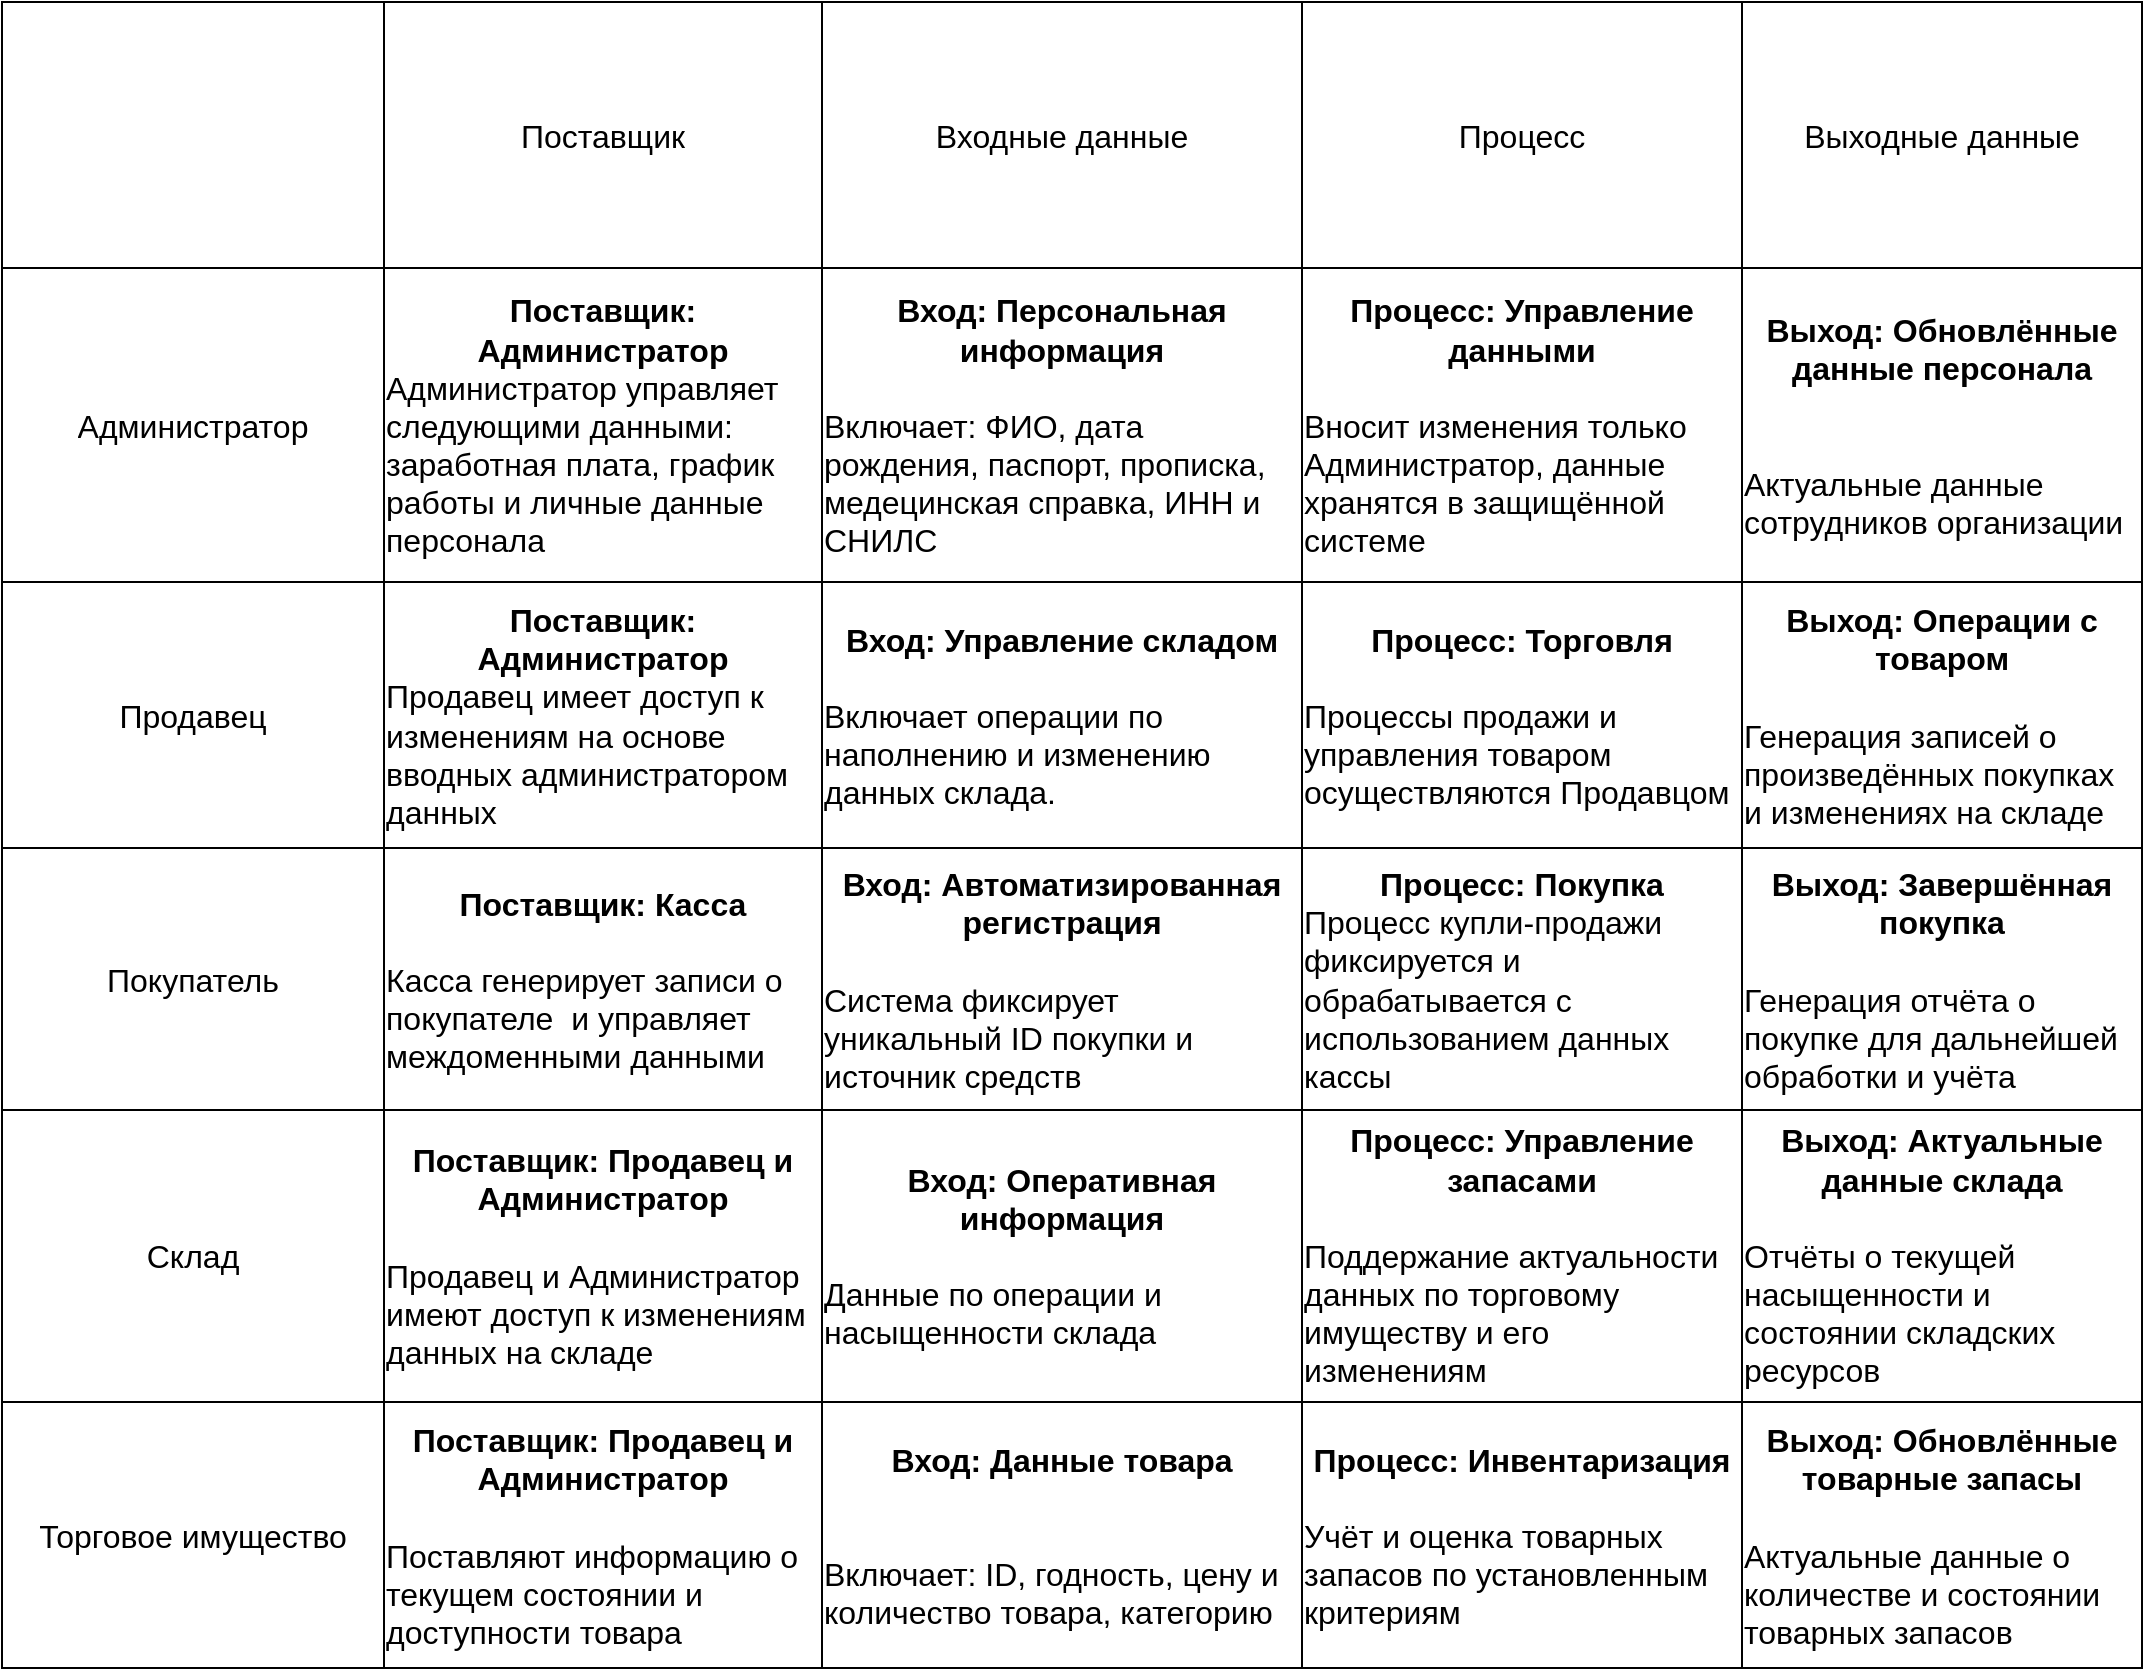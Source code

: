 <mxfile version="24.7.17">
  <diagram id="wFE0QG_FPsp0jaGvCLVb" name="Page-1">
    <mxGraphModel dx="1221" dy="717" grid="1" gridSize="10" guides="1" tooltips="1" connect="1" arrows="1" fold="1" page="1" pageScale="1" pageWidth="850" pageHeight="1100" math="0" shadow="0">
      <root>
        <mxCell id="0" />
        <mxCell id="1" parent="0" />
        <mxCell id="4NibfiNw-G-Ft9XOxcHJ-1" value="" style="shape=table;startSize=0;container=1;collapsible=0;childLayout=tableLayout;fontSize=16;" vertex="1" parent="1">
          <mxGeometry x="30" y="40" width="1070" height="833" as="geometry" />
        </mxCell>
        <mxCell id="4NibfiNw-G-Ft9XOxcHJ-2" value="" style="shape=tableRow;horizontal=0;startSize=0;swimlaneHead=0;swimlaneBody=0;strokeColor=inherit;top=0;left=0;bottom=0;right=0;collapsible=0;dropTarget=0;fillColor=none;points=[[0,0.5],[1,0.5]];portConstraint=eastwest;fontSize=16;" vertex="1" parent="4NibfiNw-G-Ft9XOxcHJ-1">
          <mxGeometry width="1070" height="133" as="geometry" />
        </mxCell>
        <mxCell id="4NibfiNw-G-Ft9XOxcHJ-3" value="" style="shape=partialRectangle;html=1;whiteSpace=wrap;connectable=0;strokeColor=inherit;overflow=hidden;fillColor=none;top=0;left=0;bottom=0;right=0;pointerEvents=1;fontSize=16;" vertex="1" parent="4NibfiNw-G-Ft9XOxcHJ-2">
          <mxGeometry width="191" height="133" as="geometry">
            <mxRectangle width="191" height="133" as="alternateBounds" />
          </mxGeometry>
        </mxCell>
        <mxCell id="4NibfiNw-G-Ft9XOxcHJ-4" value="Поставщик" style="shape=partialRectangle;html=1;whiteSpace=wrap;connectable=0;strokeColor=inherit;overflow=hidden;fillColor=none;top=0;left=0;bottom=0;right=0;pointerEvents=1;fontSize=16;" vertex="1" parent="4NibfiNw-G-Ft9XOxcHJ-2">
          <mxGeometry x="191" width="219" height="133" as="geometry">
            <mxRectangle width="219" height="133" as="alternateBounds" />
          </mxGeometry>
        </mxCell>
        <mxCell id="4NibfiNw-G-Ft9XOxcHJ-5" value="Входные данные" style="shape=partialRectangle;html=1;whiteSpace=wrap;connectable=0;strokeColor=inherit;overflow=hidden;fillColor=none;top=0;left=0;bottom=0;right=0;pointerEvents=1;fontSize=16;" vertex="1" parent="4NibfiNw-G-Ft9XOxcHJ-2">
          <mxGeometry x="410" width="240" height="133" as="geometry">
            <mxRectangle width="240" height="133" as="alternateBounds" />
          </mxGeometry>
        </mxCell>
        <mxCell id="4NibfiNw-G-Ft9XOxcHJ-22" value="Процесс" style="shape=partialRectangle;html=1;whiteSpace=wrap;connectable=0;strokeColor=inherit;overflow=hidden;fillColor=none;top=0;left=0;bottom=0;right=0;pointerEvents=1;fontSize=16;" vertex="1" parent="4NibfiNw-G-Ft9XOxcHJ-2">
          <mxGeometry x="650" width="220" height="133" as="geometry">
            <mxRectangle width="220" height="133" as="alternateBounds" />
          </mxGeometry>
        </mxCell>
        <mxCell id="4NibfiNw-G-Ft9XOxcHJ-32" value="Выходные данные" style="shape=partialRectangle;html=1;whiteSpace=wrap;connectable=0;strokeColor=inherit;overflow=hidden;fillColor=none;top=0;left=0;bottom=0;right=0;pointerEvents=1;fontSize=16;" vertex="1" parent="4NibfiNw-G-Ft9XOxcHJ-2">
          <mxGeometry x="870" width="200" height="133" as="geometry">
            <mxRectangle width="200" height="133" as="alternateBounds" />
          </mxGeometry>
        </mxCell>
        <mxCell id="4NibfiNw-G-Ft9XOxcHJ-6" value="" style="shape=tableRow;horizontal=0;startSize=0;swimlaneHead=0;swimlaneBody=0;strokeColor=inherit;top=0;left=0;bottom=0;right=0;collapsible=0;dropTarget=0;fillColor=none;points=[[0,0.5],[1,0.5]];portConstraint=eastwest;fontSize=16;" vertex="1" parent="4NibfiNw-G-Ft9XOxcHJ-1">
          <mxGeometry y="133" width="1070" height="157" as="geometry" />
        </mxCell>
        <mxCell id="4NibfiNw-G-Ft9XOxcHJ-7" value="Администратор" style="shape=partialRectangle;html=1;whiteSpace=wrap;connectable=0;strokeColor=inherit;overflow=hidden;fillColor=none;top=0;left=0;bottom=0;right=0;pointerEvents=1;fontSize=16;" vertex="1" parent="4NibfiNw-G-Ft9XOxcHJ-6">
          <mxGeometry width="191" height="157" as="geometry">
            <mxRectangle width="191" height="157" as="alternateBounds" />
          </mxGeometry>
        </mxCell>
        <mxCell id="4NibfiNw-G-Ft9XOxcHJ-8" value="&lt;b&gt;Поставщик: Администратор&lt;/b&gt;&lt;br&gt;&lt;div style=&quot;text-align: left;&quot;&gt;&lt;span style=&quot;background-color: initial;&quot;&gt;Администратор управляет следующими данными: заработная плата, график работы и личные данные персонала&lt;/span&gt;&lt;/div&gt;" style="shape=partialRectangle;html=1;whiteSpace=wrap;connectable=0;strokeColor=inherit;overflow=hidden;fillColor=none;top=0;left=0;bottom=0;right=0;pointerEvents=1;fontSize=16;" vertex="1" parent="4NibfiNw-G-Ft9XOxcHJ-6">
          <mxGeometry x="191" width="219" height="157" as="geometry">
            <mxRectangle width="219" height="157" as="alternateBounds" />
          </mxGeometry>
        </mxCell>
        <mxCell id="4NibfiNw-G-Ft9XOxcHJ-9" value="&lt;b&gt;Вход: Персональная информация&lt;br&gt;&lt;/b&gt;&lt;br&gt;&lt;div style=&quot;text-align: left;&quot;&gt;&lt;span style=&quot;background-color: initial;&quot;&gt;Включает: ФИО, дата рождения, паспорт, прописка, медецинская справка, ИНН и СНИЛС&lt;/span&gt;&lt;/div&gt;" style="shape=partialRectangle;html=1;whiteSpace=wrap;connectable=0;strokeColor=inherit;overflow=hidden;fillColor=none;top=0;left=0;bottom=0;right=0;pointerEvents=1;fontSize=16;" vertex="1" parent="4NibfiNw-G-Ft9XOxcHJ-6">
          <mxGeometry x="410" width="240" height="157" as="geometry">
            <mxRectangle width="240" height="157" as="alternateBounds" />
          </mxGeometry>
        </mxCell>
        <mxCell id="4NibfiNw-G-Ft9XOxcHJ-23" value="&lt;b&gt;Процесс: Управление данными&lt;br&gt;&lt;/b&gt;&lt;br&gt;&lt;div style=&quot;text-align: left;&quot;&gt;&lt;span style=&quot;background-color: initial;&quot;&gt;Вносит изменения только Администратор, данные хранятся в защищённой системе&lt;/span&gt;&lt;/div&gt;" style="shape=partialRectangle;html=1;whiteSpace=wrap;connectable=0;strokeColor=inherit;overflow=hidden;fillColor=none;top=0;left=0;bottom=0;right=0;pointerEvents=1;fontSize=16;" vertex="1" parent="4NibfiNw-G-Ft9XOxcHJ-6">
          <mxGeometry x="650" width="220" height="157" as="geometry">
            <mxRectangle width="220" height="157" as="alternateBounds" />
          </mxGeometry>
        </mxCell>
        <mxCell id="4NibfiNw-G-Ft9XOxcHJ-33" value="&lt;b&gt;Выход: Обновлённые данные персонала&lt;br&gt;&lt;/b&gt;&lt;br&gt;&lt;br&gt;&lt;div style=&quot;text-align: left;&quot;&gt;&lt;span style=&quot;background-color: initial;&quot;&gt;Актуальные данные сотрудников организации&lt;/span&gt;&lt;/div&gt;" style="shape=partialRectangle;html=1;whiteSpace=wrap;connectable=0;strokeColor=inherit;overflow=hidden;fillColor=none;top=0;left=0;bottom=0;right=0;pointerEvents=1;fontSize=16;" vertex="1" parent="4NibfiNw-G-Ft9XOxcHJ-6">
          <mxGeometry x="870" width="200" height="157" as="geometry">
            <mxRectangle width="200" height="157" as="alternateBounds" />
          </mxGeometry>
        </mxCell>
        <mxCell id="4NibfiNw-G-Ft9XOxcHJ-10" value="" style="shape=tableRow;horizontal=0;startSize=0;swimlaneHead=0;swimlaneBody=0;strokeColor=inherit;top=0;left=0;bottom=0;right=0;collapsible=0;dropTarget=0;fillColor=none;points=[[0,0.5],[1,0.5]];portConstraint=eastwest;fontSize=16;" vertex="1" parent="4NibfiNw-G-Ft9XOxcHJ-1">
          <mxGeometry y="290" width="1070" height="133" as="geometry" />
        </mxCell>
        <mxCell id="4NibfiNw-G-Ft9XOxcHJ-11" value="Продавец" style="shape=partialRectangle;html=1;whiteSpace=wrap;connectable=0;strokeColor=inherit;overflow=hidden;fillColor=none;top=0;left=0;bottom=0;right=0;pointerEvents=1;fontSize=16;" vertex="1" parent="4NibfiNw-G-Ft9XOxcHJ-10">
          <mxGeometry width="191" height="133" as="geometry">
            <mxRectangle width="191" height="133" as="alternateBounds" />
          </mxGeometry>
        </mxCell>
        <mxCell id="4NibfiNw-G-Ft9XOxcHJ-12" value="&lt;b&gt;Поставщик: Администратор&lt;/b&gt;&lt;br&gt;&lt;div style=&quot;text-align: left;&quot;&gt;&lt;span style=&quot;background-color: initial;&quot;&gt;Продавец имеет доступ к изменениям на основе вводных администратором данных&lt;/span&gt;&lt;/div&gt;" style="shape=partialRectangle;html=1;whiteSpace=wrap;connectable=0;strokeColor=inherit;overflow=hidden;fillColor=none;top=0;left=0;bottom=0;right=0;pointerEvents=1;fontSize=16;" vertex="1" parent="4NibfiNw-G-Ft9XOxcHJ-10">
          <mxGeometry x="191" width="219" height="133" as="geometry">
            <mxRectangle width="219" height="133" as="alternateBounds" />
          </mxGeometry>
        </mxCell>
        <mxCell id="4NibfiNw-G-Ft9XOxcHJ-13" value="&lt;b&gt;Вход: Управление складом&lt;br&gt;&lt;/b&gt;&lt;br&gt;&lt;div style=&quot;text-align: left;&quot;&gt;&lt;span style=&quot;background-color: initial;&quot;&gt;Включает операции по наполнению и изменению данных склада.&lt;/span&gt;&lt;/div&gt;" style="shape=partialRectangle;html=1;whiteSpace=wrap;connectable=0;strokeColor=inherit;overflow=hidden;fillColor=none;top=0;left=0;bottom=0;right=0;pointerEvents=1;fontSize=16;" vertex="1" parent="4NibfiNw-G-Ft9XOxcHJ-10">
          <mxGeometry x="410" width="240" height="133" as="geometry">
            <mxRectangle width="240" height="133" as="alternateBounds" />
          </mxGeometry>
        </mxCell>
        <mxCell id="4NibfiNw-G-Ft9XOxcHJ-24" value="&lt;b&gt;Процесс: Торговля&lt;br&gt;&lt;/b&gt;&lt;br&gt;&lt;div style=&quot;text-align: left;&quot;&gt;&lt;span style=&quot;background-color: initial;&quot;&gt;Процессы продажи и управления товаром осуществляются Продавцом&lt;/span&gt;&lt;/div&gt;" style="shape=partialRectangle;html=1;whiteSpace=wrap;connectable=0;strokeColor=inherit;overflow=hidden;fillColor=none;top=0;left=0;bottom=0;right=0;pointerEvents=1;fontSize=16;" vertex="1" parent="4NibfiNw-G-Ft9XOxcHJ-10">
          <mxGeometry x="650" width="220" height="133" as="geometry">
            <mxRectangle width="220" height="133" as="alternateBounds" />
          </mxGeometry>
        </mxCell>
        <mxCell id="4NibfiNw-G-Ft9XOxcHJ-34" value="&lt;b&gt;Выход: Операции с товаром&lt;br&gt;&lt;br&gt;&lt;div style=&quot;text-align: left;&quot;&gt;&lt;span style=&quot;background-color: initial; font-weight: normal;&quot;&gt;Генерация записей о произведённых покупках и изменениях на складе&lt;/span&gt;&lt;/div&gt;&lt;/b&gt;" style="shape=partialRectangle;html=1;whiteSpace=wrap;connectable=0;strokeColor=inherit;overflow=hidden;fillColor=none;top=0;left=0;bottom=0;right=0;pointerEvents=1;fontSize=16;" vertex="1" parent="4NibfiNw-G-Ft9XOxcHJ-10">
          <mxGeometry x="870" width="200" height="133" as="geometry">
            <mxRectangle width="200" height="133" as="alternateBounds" />
          </mxGeometry>
        </mxCell>
        <mxCell id="4NibfiNw-G-Ft9XOxcHJ-14" style="shape=tableRow;horizontal=0;startSize=0;swimlaneHead=0;swimlaneBody=0;strokeColor=inherit;top=0;left=0;bottom=0;right=0;collapsible=0;dropTarget=0;fillColor=none;points=[[0,0.5],[1,0.5]];portConstraint=eastwest;fontSize=16;" vertex="1" parent="4NibfiNw-G-Ft9XOxcHJ-1">
          <mxGeometry y="423" width="1070" height="131" as="geometry" />
        </mxCell>
        <mxCell id="4NibfiNw-G-Ft9XOxcHJ-15" value="Покупатель" style="shape=partialRectangle;html=1;whiteSpace=wrap;connectable=0;strokeColor=inherit;overflow=hidden;fillColor=none;top=0;left=0;bottom=0;right=0;pointerEvents=1;fontSize=16;" vertex="1" parent="4NibfiNw-G-Ft9XOxcHJ-14">
          <mxGeometry width="191" height="131" as="geometry">
            <mxRectangle width="191" height="131" as="alternateBounds" />
          </mxGeometry>
        </mxCell>
        <mxCell id="4NibfiNw-G-Ft9XOxcHJ-16" value="&lt;b&gt;Поставщик: Касса&lt;br&gt;&lt;br&gt;&lt;div style=&quot;text-align: left;&quot;&gt;&lt;span style=&quot;background-color: initial; font-weight: normal;&quot;&gt;Касса генерирует записи о покупателе&amp;nbsp; и управляет междоменными данными&lt;/span&gt;&lt;/div&gt;&lt;/b&gt;" style="shape=partialRectangle;html=1;whiteSpace=wrap;connectable=0;strokeColor=inherit;overflow=hidden;fillColor=none;top=0;left=0;bottom=0;right=0;pointerEvents=1;fontSize=16;" vertex="1" parent="4NibfiNw-G-Ft9XOxcHJ-14">
          <mxGeometry x="191" width="219" height="131" as="geometry">
            <mxRectangle width="219" height="131" as="alternateBounds" />
          </mxGeometry>
        </mxCell>
        <mxCell id="4NibfiNw-G-Ft9XOxcHJ-17" value="&lt;b&gt;Вход: Автоматизированная регистрация&lt;br&gt;&lt;br&gt;&lt;div style=&quot;text-align: left;&quot;&gt;&lt;span style=&quot;background-color: initial; font-weight: normal;&quot;&gt;Система фиксирует уникальный ID покупки и источник средств&lt;/span&gt;&lt;/div&gt;&lt;/b&gt;" style="shape=partialRectangle;html=1;whiteSpace=wrap;connectable=0;strokeColor=inherit;overflow=hidden;fillColor=none;top=0;left=0;bottom=0;right=0;pointerEvents=1;fontSize=16;" vertex="1" parent="4NibfiNw-G-Ft9XOxcHJ-14">
          <mxGeometry x="410" width="240" height="131" as="geometry">
            <mxRectangle width="240" height="131" as="alternateBounds" />
          </mxGeometry>
        </mxCell>
        <mxCell id="4NibfiNw-G-Ft9XOxcHJ-25" value="&lt;b&gt;Процесс: Покупка&lt;br&gt;&lt;div style=&quot;text-align: left;&quot;&gt;&lt;span style=&quot;background-color: initial; font-weight: normal;&quot;&gt;Процесс купли-продажи фиксируется и обрабатывается с использованием данных кассы&lt;/span&gt;&lt;/div&gt;&lt;/b&gt;" style="shape=partialRectangle;html=1;whiteSpace=wrap;connectable=0;strokeColor=inherit;overflow=hidden;fillColor=none;top=0;left=0;bottom=0;right=0;pointerEvents=1;fontSize=16;" vertex="1" parent="4NibfiNw-G-Ft9XOxcHJ-14">
          <mxGeometry x="650" width="220" height="131" as="geometry">
            <mxRectangle width="220" height="131" as="alternateBounds" />
          </mxGeometry>
        </mxCell>
        <mxCell id="4NibfiNw-G-Ft9XOxcHJ-35" value="&lt;b&gt;Выход: Завершённая покупка&lt;br&gt;&lt;br&gt;&lt;div style=&quot;text-align: left;&quot;&gt;&lt;span style=&quot;background-color: initial; font-weight: normal;&quot;&gt;Генерация отчёта о покупке для дальнейшей обработки и учёта&lt;/span&gt;&lt;/div&gt;&lt;/b&gt;" style="shape=partialRectangle;html=1;whiteSpace=wrap;connectable=0;strokeColor=inherit;overflow=hidden;fillColor=none;top=0;left=0;bottom=0;right=0;pointerEvents=1;fontSize=16;" vertex="1" parent="4NibfiNw-G-Ft9XOxcHJ-14">
          <mxGeometry x="870" width="200" height="131" as="geometry">
            <mxRectangle width="200" height="131" as="alternateBounds" />
          </mxGeometry>
        </mxCell>
        <mxCell id="4NibfiNw-G-Ft9XOxcHJ-37" style="shape=tableRow;horizontal=0;startSize=0;swimlaneHead=0;swimlaneBody=0;strokeColor=inherit;top=0;left=0;bottom=0;right=0;collapsible=0;dropTarget=0;fillColor=none;points=[[0,0.5],[1,0.5]];portConstraint=eastwest;fontSize=16;" vertex="1" parent="4NibfiNw-G-Ft9XOxcHJ-1">
          <mxGeometry y="554" width="1070" height="146" as="geometry" />
        </mxCell>
        <mxCell id="4NibfiNw-G-Ft9XOxcHJ-38" value="Склад" style="shape=partialRectangle;html=1;whiteSpace=wrap;connectable=0;strokeColor=inherit;overflow=hidden;fillColor=none;top=0;left=0;bottom=0;right=0;pointerEvents=1;fontSize=16;" vertex="1" parent="4NibfiNw-G-Ft9XOxcHJ-37">
          <mxGeometry width="191" height="146" as="geometry">
            <mxRectangle width="191" height="146" as="alternateBounds" />
          </mxGeometry>
        </mxCell>
        <mxCell id="4NibfiNw-G-Ft9XOxcHJ-39" value="&lt;b&gt;Поставщик: Продавец и Администратор&lt;br&gt;&lt;br&gt;&lt;div style=&quot;text-align: left;&quot;&gt;&lt;span style=&quot;background-color: initial; font-weight: normal;&quot;&gt;Продавец и Администратор имеют доступ к изменениям данных на складе&lt;/span&gt;&lt;/div&gt;&lt;/b&gt;" style="shape=partialRectangle;html=1;whiteSpace=wrap;connectable=0;strokeColor=inherit;overflow=hidden;fillColor=none;top=0;left=0;bottom=0;right=0;pointerEvents=1;fontSize=16;" vertex="1" parent="4NibfiNw-G-Ft9XOxcHJ-37">
          <mxGeometry x="191" width="219" height="146" as="geometry">
            <mxRectangle width="219" height="146" as="alternateBounds" />
          </mxGeometry>
        </mxCell>
        <mxCell id="4NibfiNw-G-Ft9XOxcHJ-40" value="&lt;b&gt;Вход: Оперативная информация&lt;br&gt;&lt;br&gt;&lt;div style=&quot;text-align: left;&quot;&gt;&lt;span style=&quot;background-color: initial; font-weight: normal;&quot;&gt;Данные по операции и насыщенности склада&lt;/span&gt;&lt;/div&gt;&lt;/b&gt;" style="shape=partialRectangle;html=1;whiteSpace=wrap;connectable=0;strokeColor=inherit;overflow=hidden;fillColor=none;top=0;left=0;bottom=0;right=0;pointerEvents=1;fontSize=16;" vertex="1" parent="4NibfiNw-G-Ft9XOxcHJ-37">
          <mxGeometry x="410" width="240" height="146" as="geometry">
            <mxRectangle width="240" height="146" as="alternateBounds" />
          </mxGeometry>
        </mxCell>
        <mxCell id="4NibfiNw-G-Ft9XOxcHJ-41" value="&lt;b&gt;Процесс: Управление запасами&lt;br&gt;&lt;br&gt;&lt;div style=&quot;text-align: left;&quot;&gt;&lt;span style=&quot;background-color: initial; font-weight: normal;&quot;&gt;Поддержание актуальности данных по торговому имуществу и его изменениям&lt;/span&gt;&lt;/div&gt;&lt;/b&gt;" style="shape=partialRectangle;html=1;whiteSpace=wrap;connectable=0;strokeColor=inherit;overflow=hidden;fillColor=none;top=0;left=0;bottom=0;right=0;pointerEvents=1;fontSize=16;" vertex="1" parent="4NibfiNw-G-Ft9XOxcHJ-37">
          <mxGeometry x="650" width="220" height="146" as="geometry">
            <mxRectangle width="220" height="146" as="alternateBounds" />
          </mxGeometry>
        </mxCell>
        <mxCell id="4NibfiNw-G-Ft9XOxcHJ-42" value="&lt;b&gt;Выход: Актуальные данные склада&lt;br&gt;&lt;br&gt;&lt;div style=&quot;text-align: left;&quot;&gt;&lt;span style=&quot;background-color: initial; font-weight: normal;&quot;&gt;Отчёты о текущей насыщенности и состоянии складских ресурсов&lt;/span&gt;&lt;/div&gt;&lt;/b&gt;" style="shape=partialRectangle;html=1;whiteSpace=wrap;connectable=0;strokeColor=inherit;overflow=hidden;fillColor=none;top=0;left=0;bottom=0;right=0;pointerEvents=1;fontSize=16;" vertex="1" parent="4NibfiNw-G-Ft9XOxcHJ-37">
          <mxGeometry x="870" width="200" height="146" as="geometry">
            <mxRectangle width="200" height="146" as="alternateBounds" />
          </mxGeometry>
        </mxCell>
        <mxCell id="4NibfiNw-G-Ft9XOxcHJ-18" style="shape=tableRow;horizontal=0;startSize=0;swimlaneHead=0;swimlaneBody=0;strokeColor=inherit;top=0;left=0;bottom=0;right=0;collapsible=0;dropTarget=0;fillColor=none;points=[[0,0.5],[1,0.5]];portConstraint=eastwest;fontSize=16;" vertex="1" parent="4NibfiNw-G-Ft9XOxcHJ-1">
          <mxGeometry y="700" width="1070" height="133" as="geometry" />
        </mxCell>
        <mxCell id="4NibfiNw-G-Ft9XOxcHJ-19" value="Торговое имущество" style="shape=partialRectangle;html=1;whiteSpace=wrap;connectable=0;strokeColor=inherit;overflow=hidden;fillColor=none;top=0;left=0;bottom=0;right=0;pointerEvents=1;fontSize=16;" vertex="1" parent="4NibfiNw-G-Ft9XOxcHJ-18">
          <mxGeometry width="191" height="133" as="geometry">
            <mxRectangle width="191" height="133" as="alternateBounds" />
          </mxGeometry>
        </mxCell>
        <mxCell id="4NibfiNw-G-Ft9XOxcHJ-20" value="&lt;b&gt;Поставщик: Продавец и Администратор&lt;br&gt;&lt;br&gt;&lt;div style=&quot;text-align: left;&quot;&gt;&lt;span style=&quot;background-color: initial; font-weight: normal;&quot;&gt;Поставляют информацию о текущем состоянии и доступности товара&lt;/span&gt;&lt;/div&gt;&lt;/b&gt;" style="shape=partialRectangle;html=1;whiteSpace=wrap;connectable=0;strokeColor=inherit;overflow=hidden;fillColor=none;top=0;left=0;bottom=0;right=0;pointerEvents=1;fontSize=16;" vertex="1" parent="4NibfiNw-G-Ft9XOxcHJ-18">
          <mxGeometry x="191" width="219" height="133" as="geometry">
            <mxRectangle width="219" height="133" as="alternateBounds" />
          </mxGeometry>
        </mxCell>
        <mxCell id="4NibfiNw-G-Ft9XOxcHJ-21" value="&lt;b&gt;Вход: Данные товара&lt;br&gt;&lt;br&gt;&lt;br&gt;&lt;div style=&quot;text-align: left;&quot;&gt;&lt;span style=&quot;background-color: initial; font-weight: normal;&quot;&gt;Включает: ID, годность, цену и количество товара, категорию&lt;/span&gt;&lt;/div&gt;&lt;/b&gt;" style="shape=partialRectangle;html=1;whiteSpace=wrap;connectable=0;strokeColor=inherit;overflow=hidden;fillColor=none;top=0;left=0;bottom=0;right=0;pointerEvents=1;fontSize=16;" vertex="1" parent="4NibfiNw-G-Ft9XOxcHJ-18">
          <mxGeometry x="410" width="240" height="133" as="geometry">
            <mxRectangle width="240" height="133" as="alternateBounds" />
          </mxGeometry>
        </mxCell>
        <mxCell id="4NibfiNw-G-Ft9XOxcHJ-26" value="&lt;b&gt;Процесс: Инвентаризация&lt;br&gt;&lt;br&gt;&lt;div style=&quot;text-align: left;&quot;&gt;&lt;span style=&quot;background-color: initial; font-weight: normal;&quot;&gt;Учёт и оценка товарных запасов по установленным критериям&lt;/span&gt;&lt;/div&gt;&lt;/b&gt;" style="shape=partialRectangle;html=1;whiteSpace=wrap;connectable=0;strokeColor=inherit;overflow=hidden;fillColor=none;top=0;left=0;bottom=0;right=0;pointerEvents=1;fontSize=16;" vertex="1" parent="4NibfiNw-G-Ft9XOxcHJ-18">
          <mxGeometry x="650" width="220" height="133" as="geometry">
            <mxRectangle width="220" height="133" as="alternateBounds" />
          </mxGeometry>
        </mxCell>
        <mxCell id="4NibfiNw-G-Ft9XOxcHJ-36" value="&lt;b&gt;Выход: Обновлённые товарные запасы&lt;br&gt;&lt;br&gt;&lt;div style=&quot;text-align: left;&quot;&gt;&lt;span style=&quot;background-color: initial; font-weight: normal;&quot;&gt;Актуальные данные о количестве и состоянии товарных запасов&lt;/span&gt;&lt;/div&gt;&lt;/b&gt;" style="shape=partialRectangle;html=1;whiteSpace=wrap;connectable=0;strokeColor=inherit;overflow=hidden;fillColor=none;top=0;left=0;bottom=0;right=0;pointerEvents=1;fontSize=16;" vertex="1" parent="4NibfiNw-G-Ft9XOxcHJ-18">
          <mxGeometry x="870" width="200" height="133" as="geometry">
            <mxRectangle width="200" height="133" as="alternateBounds" />
          </mxGeometry>
        </mxCell>
      </root>
    </mxGraphModel>
  </diagram>
</mxfile>
